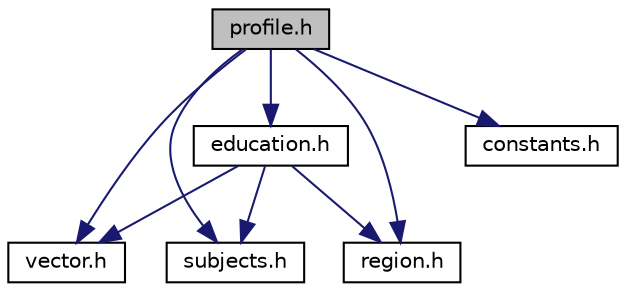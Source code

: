digraph "profile.h"
{
  edge [fontname="Helvetica",fontsize="10",labelfontname="Helvetica",labelfontsize="10"];
  node [fontname="Helvetica",fontsize="10",shape=record];
  Node0 [label="profile.h",height=0.2,width=0.4,color="black", fillcolor="grey75", style="filled", fontcolor="black"];
  Node0 -> Node1 [color="midnightblue",fontsize="10",style="solid",fontname="Helvetica"];
  Node1 [label="vector.h",height=0.2,width=0.4,color="black", fillcolor="white", style="filled",URL="$vector_8h.html",tooltip="Contains elements relating to vectors. "];
  Node0 -> Node2 [color="midnightblue",fontsize="10",style="solid",fontname="Helvetica"];
  Node2 [label="subjects.h",height=0.2,width=0.4,color="black", fillcolor="white", style="filled",URL="$subjects_8h.html",tooltip="Contains code regarding subjects and qualifcations for educations. "];
  Node0 -> Node3 [color="midnightblue",fontsize="10",style="solid",fontname="Helvetica"];
  Node3 [label="region.h",height=0.2,width=0.4,color="black", fillcolor="white", style="filled",URL="$region_8h.html",tooltip="Contains geographical elements. "];
  Node0 -> Node4 [color="midnightblue",fontsize="10",style="solid",fontname="Helvetica"];
  Node4 [label="education.h",height=0.2,width=0.4,color="black", fillcolor="white", style="filled",URL="$education_8h.html",tooltip="Contains elements relating to educations. "];
  Node4 -> Node3 [color="midnightblue",fontsize="10",style="solid",fontname="Helvetica"];
  Node4 -> Node2 [color="midnightblue",fontsize="10",style="solid",fontname="Helvetica"];
  Node4 -> Node1 [color="midnightblue",fontsize="10",style="solid",fontname="Helvetica"];
  Node0 -> Node5 [color="midnightblue",fontsize="10",style="solid",fontname="Helvetica"];
  Node5 [label="constants.h",height=0.2,width=0.4,color="black", fillcolor="white", style="filled",URL="$constants_8h.html",tooltip="Contains symbolic constants used throughout the program. "];
}
